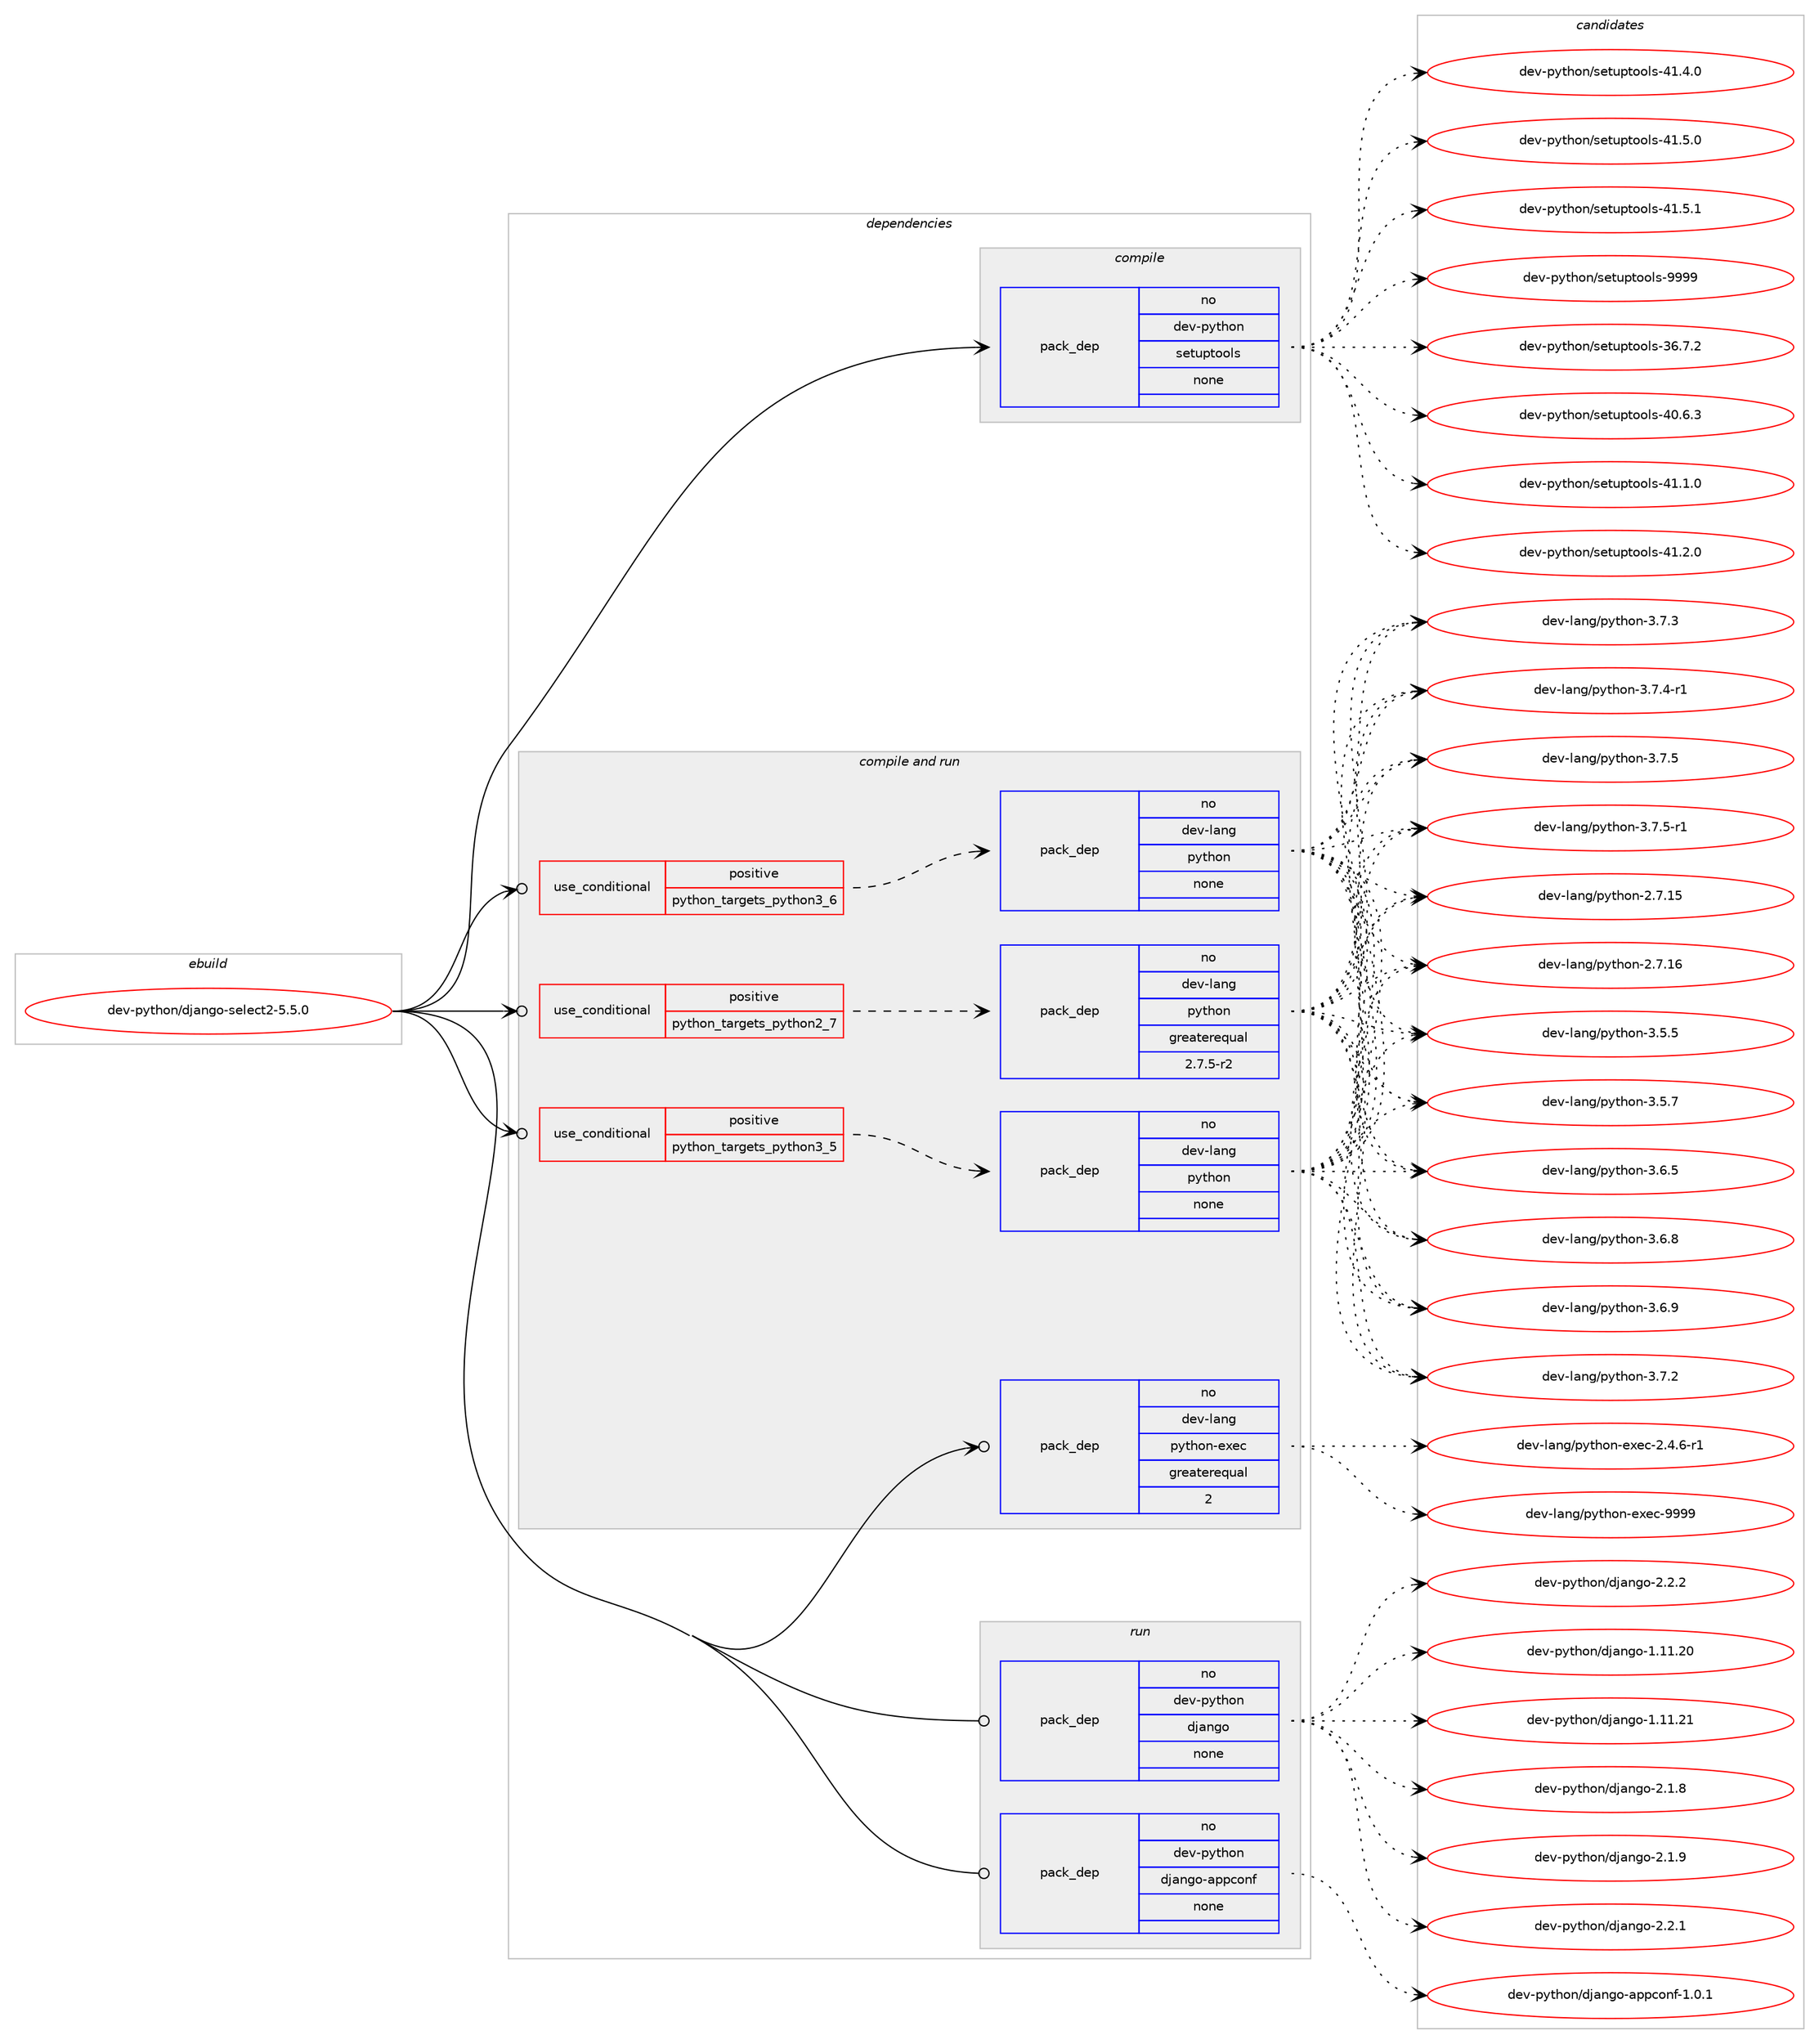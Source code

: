 digraph prolog {

# *************
# Graph options
# *************

newrank=true;
concentrate=true;
compound=true;
graph [rankdir=LR,fontname=Helvetica,fontsize=10,ranksep=1.5];#, ranksep=2.5, nodesep=0.2];
edge  [arrowhead=vee];
node  [fontname=Helvetica,fontsize=10];

# **********
# The ebuild
# **********

subgraph cluster_leftcol {
color=gray;
rank=same;
label=<<i>ebuild</i>>;
id [label="dev-python/django-select2-5.5.0", color=red, width=4, href="../dev-python/django-select2-5.5.0.svg"];
}

# ****************
# The dependencies
# ****************

subgraph cluster_midcol {
color=gray;
label=<<i>dependencies</i>>;
subgraph cluster_compile {
fillcolor="#eeeeee";
style=filled;
label=<<i>compile</i>>;
subgraph pack451714 {
dependency602097 [label=<<TABLE BORDER="0" CELLBORDER="1" CELLSPACING="0" CELLPADDING="4" WIDTH="220"><TR><TD ROWSPAN="6" CELLPADDING="30">pack_dep</TD></TR><TR><TD WIDTH="110">no</TD></TR><TR><TD>dev-python</TD></TR><TR><TD>setuptools</TD></TR><TR><TD>none</TD></TR><TR><TD></TD></TR></TABLE>>, shape=none, color=blue];
}
id:e -> dependency602097:w [weight=20,style="solid",arrowhead="vee"];
}
subgraph cluster_compileandrun {
fillcolor="#eeeeee";
style=filled;
label=<<i>compile and run</i>>;
subgraph cond138589 {
dependency602098 [label=<<TABLE BORDER="0" CELLBORDER="1" CELLSPACING="0" CELLPADDING="4"><TR><TD ROWSPAN="3" CELLPADDING="10">use_conditional</TD></TR><TR><TD>positive</TD></TR><TR><TD>python_targets_python2_7</TD></TR></TABLE>>, shape=none, color=red];
subgraph pack451715 {
dependency602099 [label=<<TABLE BORDER="0" CELLBORDER="1" CELLSPACING="0" CELLPADDING="4" WIDTH="220"><TR><TD ROWSPAN="6" CELLPADDING="30">pack_dep</TD></TR><TR><TD WIDTH="110">no</TD></TR><TR><TD>dev-lang</TD></TR><TR><TD>python</TD></TR><TR><TD>greaterequal</TD></TR><TR><TD>2.7.5-r2</TD></TR></TABLE>>, shape=none, color=blue];
}
dependency602098:e -> dependency602099:w [weight=20,style="dashed",arrowhead="vee"];
}
id:e -> dependency602098:w [weight=20,style="solid",arrowhead="odotvee"];
subgraph cond138590 {
dependency602100 [label=<<TABLE BORDER="0" CELLBORDER="1" CELLSPACING="0" CELLPADDING="4"><TR><TD ROWSPAN="3" CELLPADDING="10">use_conditional</TD></TR><TR><TD>positive</TD></TR><TR><TD>python_targets_python3_5</TD></TR></TABLE>>, shape=none, color=red];
subgraph pack451716 {
dependency602101 [label=<<TABLE BORDER="0" CELLBORDER="1" CELLSPACING="0" CELLPADDING="4" WIDTH="220"><TR><TD ROWSPAN="6" CELLPADDING="30">pack_dep</TD></TR><TR><TD WIDTH="110">no</TD></TR><TR><TD>dev-lang</TD></TR><TR><TD>python</TD></TR><TR><TD>none</TD></TR><TR><TD></TD></TR></TABLE>>, shape=none, color=blue];
}
dependency602100:e -> dependency602101:w [weight=20,style="dashed",arrowhead="vee"];
}
id:e -> dependency602100:w [weight=20,style="solid",arrowhead="odotvee"];
subgraph cond138591 {
dependency602102 [label=<<TABLE BORDER="0" CELLBORDER="1" CELLSPACING="0" CELLPADDING="4"><TR><TD ROWSPAN="3" CELLPADDING="10">use_conditional</TD></TR><TR><TD>positive</TD></TR><TR><TD>python_targets_python3_6</TD></TR></TABLE>>, shape=none, color=red];
subgraph pack451717 {
dependency602103 [label=<<TABLE BORDER="0" CELLBORDER="1" CELLSPACING="0" CELLPADDING="4" WIDTH="220"><TR><TD ROWSPAN="6" CELLPADDING="30">pack_dep</TD></TR><TR><TD WIDTH="110">no</TD></TR><TR><TD>dev-lang</TD></TR><TR><TD>python</TD></TR><TR><TD>none</TD></TR><TR><TD></TD></TR></TABLE>>, shape=none, color=blue];
}
dependency602102:e -> dependency602103:w [weight=20,style="dashed",arrowhead="vee"];
}
id:e -> dependency602102:w [weight=20,style="solid",arrowhead="odotvee"];
subgraph pack451718 {
dependency602104 [label=<<TABLE BORDER="0" CELLBORDER="1" CELLSPACING="0" CELLPADDING="4" WIDTH="220"><TR><TD ROWSPAN="6" CELLPADDING="30">pack_dep</TD></TR><TR><TD WIDTH="110">no</TD></TR><TR><TD>dev-lang</TD></TR><TR><TD>python-exec</TD></TR><TR><TD>greaterequal</TD></TR><TR><TD>2</TD></TR></TABLE>>, shape=none, color=blue];
}
id:e -> dependency602104:w [weight=20,style="solid",arrowhead="odotvee"];
}
subgraph cluster_run {
fillcolor="#eeeeee";
style=filled;
label=<<i>run</i>>;
subgraph pack451719 {
dependency602105 [label=<<TABLE BORDER="0" CELLBORDER="1" CELLSPACING="0" CELLPADDING="4" WIDTH="220"><TR><TD ROWSPAN="6" CELLPADDING="30">pack_dep</TD></TR><TR><TD WIDTH="110">no</TD></TR><TR><TD>dev-python</TD></TR><TR><TD>django</TD></TR><TR><TD>none</TD></TR><TR><TD></TD></TR></TABLE>>, shape=none, color=blue];
}
id:e -> dependency602105:w [weight=20,style="solid",arrowhead="odot"];
subgraph pack451720 {
dependency602106 [label=<<TABLE BORDER="0" CELLBORDER="1" CELLSPACING="0" CELLPADDING="4" WIDTH="220"><TR><TD ROWSPAN="6" CELLPADDING="30">pack_dep</TD></TR><TR><TD WIDTH="110">no</TD></TR><TR><TD>dev-python</TD></TR><TR><TD>django-appconf</TD></TR><TR><TD>none</TD></TR><TR><TD></TD></TR></TABLE>>, shape=none, color=blue];
}
id:e -> dependency602106:w [weight=20,style="solid",arrowhead="odot"];
}
}

# **************
# The candidates
# **************

subgraph cluster_choices {
rank=same;
color=gray;
label=<<i>candidates</i>>;

subgraph choice451714 {
color=black;
nodesep=1;
choice100101118451121211161041111104711510111611711211611111110811545515446554650 [label="dev-python/setuptools-36.7.2", color=red, width=4,href="../dev-python/setuptools-36.7.2.svg"];
choice100101118451121211161041111104711510111611711211611111110811545524846544651 [label="dev-python/setuptools-40.6.3", color=red, width=4,href="../dev-python/setuptools-40.6.3.svg"];
choice100101118451121211161041111104711510111611711211611111110811545524946494648 [label="dev-python/setuptools-41.1.0", color=red, width=4,href="../dev-python/setuptools-41.1.0.svg"];
choice100101118451121211161041111104711510111611711211611111110811545524946504648 [label="dev-python/setuptools-41.2.0", color=red, width=4,href="../dev-python/setuptools-41.2.0.svg"];
choice100101118451121211161041111104711510111611711211611111110811545524946524648 [label="dev-python/setuptools-41.4.0", color=red, width=4,href="../dev-python/setuptools-41.4.0.svg"];
choice100101118451121211161041111104711510111611711211611111110811545524946534648 [label="dev-python/setuptools-41.5.0", color=red, width=4,href="../dev-python/setuptools-41.5.0.svg"];
choice100101118451121211161041111104711510111611711211611111110811545524946534649 [label="dev-python/setuptools-41.5.1", color=red, width=4,href="../dev-python/setuptools-41.5.1.svg"];
choice10010111845112121116104111110471151011161171121161111111081154557575757 [label="dev-python/setuptools-9999", color=red, width=4,href="../dev-python/setuptools-9999.svg"];
dependency602097:e -> choice100101118451121211161041111104711510111611711211611111110811545515446554650:w [style=dotted,weight="100"];
dependency602097:e -> choice100101118451121211161041111104711510111611711211611111110811545524846544651:w [style=dotted,weight="100"];
dependency602097:e -> choice100101118451121211161041111104711510111611711211611111110811545524946494648:w [style=dotted,weight="100"];
dependency602097:e -> choice100101118451121211161041111104711510111611711211611111110811545524946504648:w [style=dotted,weight="100"];
dependency602097:e -> choice100101118451121211161041111104711510111611711211611111110811545524946524648:w [style=dotted,weight="100"];
dependency602097:e -> choice100101118451121211161041111104711510111611711211611111110811545524946534648:w [style=dotted,weight="100"];
dependency602097:e -> choice100101118451121211161041111104711510111611711211611111110811545524946534649:w [style=dotted,weight="100"];
dependency602097:e -> choice10010111845112121116104111110471151011161171121161111111081154557575757:w [style=dotted,weight="100"];
}
subgraph choice451715 {
color=black;
nodesep=1;
choice10010111845108971101034711212111610411111045504655464953 [label="dev-lang/python-2.7.15", color=red, width=4,href="../dev-lang/python-2.7.15.svg"];
choice10010111845108971101034711212111610411111045504655464954 [label="dev-lang/python-2.7.16", color=red, width=4,href="../dev-lang/python-2.7.16.svg"];
choice100101118451089711010347112121116104111110455146534653 [label="dev-lang/python-3.5.5", color=red, width=4,href="../dev-lang/python-3.5.5.svg"];
choice100101118451089711010347112121116104111110455146534655 [label="dev-lang/python-3.5.7", color=red, width=4,href="../dev-lang/python-3.5.7.svg"];
choice100101118451089711010347112121116104111110455146544653 [label="dev-lang/python-3.6.5", color=red, width=4,href="../dev-lang/python-3.6.5.svg"];
choice100101118451089711010347112121116104111110455146544656 [label="dev-lang/python-3.6.8", color=red, width=4,href="../dev-lang/python-3.6.8.svg"];
choice100101118451089711010347112121116104111110455146544657 [label="dev-lang/python-3.6.9", color=red, width=4,href="../dev-lang/python-3.6.9.svg"];
choice100101118451089711010347112121116104111110455146554650 [label="dev-lang/python-3.7.2", color=red, width=4,href="../dev-lang/python-3.7.2.svg"];
choice100101118451089711010347112121116104111110455146554651 [label="dev-lang/python-3.7.3", color=red, width=4,href="../dev-lang/python-3.7.3.svg"];
choice1001011184510897110103471121211161041111104551465546524511449 [label="dev-lang/python-3.7.4-r1", color=red, width=4,href="../dev-lang/python-3.7.4-r1.svg"];
choice100101118451089711010347112121116104111110455146554653 [label="dev-lang/python-3.7.5", color=red, width=4,href="../dev-lang/python-3.7.5.svg"];
choice1001011184510897110103471121211161041111104551465546534511449 [label="dev-lang/python-3.7.5-r1", color=red, width=4,href="../dev-lang/python-3.7.5-r1.svg"];
dependency602099:e -> choice10010111845108971101034711212111610411111045504655464953:w [style=dotted,weight="100"];
dependency602099:e -> choice10010111845108971101034711212111610411111045504655464954:w [style=dotted,weight="100"];
dependency602099:e -> choice100101118451089711010347112121116104111110455146534653:w [style=dotted,weight="100"];
dependency602099:e -> choice100101118451089711010347112121116104111110455146534655:w [style=dotted,weight="100"];
dependency602099:e -> choice100101118451089711010347112121116104111110455146544653:w [style=dotted,weight="100"];
dependency602099:e -> choice100101118451089711010347112121116104111110455146544656:w [style=dotted,weight="100"];
dependency602099:e -> choice100101118451089711010347112121116104111110455146544657:w [style=dotted,weight="100"];
dependency602099:e -> choice100101118451089711010347112121116104111110455146554650:w [style=dotted,weight="100"];
dependency602099:e -> choice100101118451089711010347112121116104111110455146554651:w [style=dotted,weight="100"];
dependency602099:e -> choice1001011184510897110103471121211161041111104551465546524511449:w [style=dotted,weight="100"];
dependency602099:e -> choice100101118451089711010347112121116104111110455146554653:w [style=dotted,weight="100"];
dependency602099:e -> choice1001011184510897110103471121211161041111104551465546534511449:w [style=dotted,weight="100"];
}
subgraph choice451716 {
color=black;
nodesep=1;
choice10010111845108971101034711212111610411111045504655464953 [label="dev-lang/python-2.7.15", color=red, width=4,href="../dev-lang/python-2.7.15.svg"];
choice10010111845108971101034711212111610411111045504655464954 [label="dev-lang/python-2.7.16", color=red, width=4,href="../dev-lang/python-2.7.16.svg"];
choice100101118451089711010347112121116104111110455146534653 [label="dev-lang/python-3.5.5", color=red, width=4,href="../dev-lang/python-3.5.5.svg"];
choice100101118451089711010347112121116104111110455146534655 [label="dev-lang/python-3.5.7", color=red, width=4,href="../dev-lang/python-3.5.7.svg"];
choice100101118451089711010347112121116104111110455146544653 [label="dev-lang/python-3.6.5", color=red, width=4,href="../dev-lang/python-3.6.5.svg"];
choice100101118451089711010347112121116104111110455146544656 [label="dev-lang/python-3.6.8", color=red, width=4,href="../dev-lang/python-3.6.8.svg"];
choice100101118451089711010347112121116104111110455146544657 [label="dev-lang/python-3.6.9", color=red, width=4,href="../dev-lang/python-3.6.9.svg"];
choice100101118451089711010347112121116104111110455146554650 [label="dev-lang/python-3.7.2", color=red, width=4,href="../dev-lang/python-3.7.2.svg"];
choice100101118451089711010347112121116104111110455146554651 [label="dev-lang/python-3.7.3", color=red, width=4,href="../dev-lang/python-3.7.3.svg"];
choice1001011184510897110103471121211161041111104551465546524511449 [label="dev-lang/python-3.7.4-r1", color=red, width=4,href="../dev-lang/python-3.7.4-r1.svg"];
choice100101118451089711010347112121116104111110455146554653 [label="dev-lang/python-3.7.5", color=red, width=4,href="../dev-lang/python-3.7.5.svg"];
choice1001011184510897110103471121211161041111104551465546534511449 [label="dev-lang/python-3.7.5-r1", color=red, width=4,href="../dev-lang/python-3.7.5-r1.svg"];
dependency602101:e -> choice10010111845108971101034711212111610411111045504655464953:w [style=dotted,weight="100"];
dependency602101:e -> choice10010111845108971101034711212111610411111045504655464954:w [style=dotted,weight="100"];
dependency602101:e -> choice100101118451089711010347112121116104111110455146534653:w [style=dotted,weight="100"];
dependency602101:e -> choice100101118451089711010347112121116104111110455146534655:w [style=dotted,weight="100"];
dependency602101:e -> choice100101118451089711010347112121116104111110455146544653:w [style=dotted,weight="100"];
dependency602101:e -> choice100101118451089711010347112121116104111110455146544656:w [style=dotted,weight="100"];
dependency602101:e -> choice100101118451089711010347112121116104111110455146544657:w [style=dotted,weight="100"];
dependency602101:e -> choice100101118451089711010347112121116104111110455146554650:w [style=dotted,weight="100"];
dependency602101:e -> choice100101118451089711010347112121116104111110455146554651:w [style=dotted,weight="100"];
dependency602101:e -> choice1001011184510897110103471121211161041111104551465546524511449:w [style=dotted,weight="100"];
dependency602101:e -> choice100101118451089711010347112121116104111110455146554653:w [style=dotted,weight="100"];
dependency602101:e -> choice1001011184510897110103471121211161041111104551465546534511449:w [style=dotted,weight="100"];
}
subgraph choice451717 {
color=black;
nodesep=1;
choice10010111845108971101034711212111610411111045504655464953 [label="dev-lang/python-2.7.15", color=red, width=4,href="../dev-lang/python-2.7.15.svg"];
choice10010111845108971101034711212111610411111045504655464954 [label="dev-lang/python-2.7.16", color=red, width=4,href="../dev-lang/python-2.7.16.svg"];
choice100101118451089711010347112121116104111110455146534653 [label="dev-lang/python-3.5.5", color=red, width=4,href="../dev-lang/python-3.5.5.svg"];
choice100101118451089711010347112121116104111110455146534655 [label="dev-lang/python-3.5.7", color=red, width=4,href="../dev-lang/python-3.5.7.svg"];
choice100101118451089711010347112121116104111110455146544653 [label="dev-lang/python-3.6.5", color=red, width=4,href="../dev-lang/python-3.6.5.svg"];
choice100101118451089711010347112121116104111110455146544656 [label="dev-lang/python-3.6.8", color=red, width=4,href="../dev-lang/python-3.6.8.svg"];
choice100101118451089711010347112121116104111110455146544657 [label="dev-lang/python-3.6.9", color=red, width=4,href="../dev-lang/python-3.6.9.svg"];
choice100101118451089711010347112121116104111110455146554650 [label="dev-lang/python-3.7.2", color=red, width=4,href="../dev-lang/python-3.7.2.svg"];
choice100101118451089711010347112121116104111110455146554651 [label="dev-lang/python-3.7.3", color=red, width=4,href="../dev-lang/python-3.7.3.svg"];
choice1001011184510897110103471121211161041111104551465546524511449 [label="dev-lang/python-3.7.4-r1", color=red, width=4,href="../dev-lang/python-3.7.4-r1.svg"];
choice100101118451089711010347112121116104111110455146554653 [label="dev-lang/python-3.7.5", color=red, width=4,href="../dev-lang/python-3.7.5.svg"];
choice1001011184510897110103471121211161041111104551465546534511449 [label="dev-lang/python-3.7.5-r1", color=red, width=4,href="../dev-lang/python-3.7.5-r1.svg"];
dependency602103:e -> choice10010111845108971101034711212111610411111045504655464953:w [style=dotted,weight="100"];
dependency602103:e -> choice10010111845108971101034711212111610411111045504655464954:w [style=dotted,weight="100"];
dependency602103:e -> choice100101118451089711010347112121116104111110455146534653:w [style=dotted,weight="100"];
dependency602103:e -> choice100101118451089711010347112121116104111110455146534655:w [style=dotted,weight="100"];
dependency602103:e -> choice100101118451089711010347112121116104111110455146544653:w [style=dotted,weight="100"];
dependency602103:e -> choice100101118451089711010347112121116104111110455146544656:w [style=dotted,weight="100"];
dependency602103:e -> choice100101118451089711010347112121116104111110455146544657:w [style=dotted,weight="100"];
dependency602103:e -> choice100101118451089711010347112121116104111110455146554650:w [style=dotted,weight="100"];
dependency602103:e -> choice100101118451089711010347112121116104111110455146554651:w [style=dotted,weight="100"];
dependency602103:e -> choice1001011184510897110103471121211161041111104551465546524511449:w [style=dotted,weight="100"];
dependency602103:e -> choice100101118451089711010347112121116104111110455146554653:w [style=dotted,weight="100"];
dependency602103:e -> choice1001011184510897110103471121211161041111104551465546534511449:w [style=dotted,weight="100"];
}
subgraph choice451718 {
color=black;
nodesep=1;
choice10010111845108971101034711212111610411111045101120101994550465246544511449 [label="dev-lang/python-exec-2.4.6-r1", color=red, width=4,href="../dev-lang/python-exec-2.4.6-r1.svg"];
choice10010111845108971101034711212111610411111045101120101994557575757 [label="dev-lang/python-exec-9999", color=red, width=4,href="../dev-lang/python-exec-9999.svg"];
dependency602104:e -> choice10010111845108971101034711212111610411111045101120101994550465246544511449:w [style=dotted,weight="100"];
dependency602104:e -> choice10010111845108971101034711212111610411111045101120101994557575757:w [style=dotted,weight="100"];
}
subgraph choice451719 {
color=black;
nodesep=1;
choice1001011184511212111610411111047100106971101031114549464949465048 [label="dev-python/django-1.11.20", color=red, width=4,href="../dev-python/django-1.11.20.svg"];
choice1001011184511212111610411111047100106971101031114549464949465049 [label="dev-python/django-1.11.21", color=red, width=4,href="../dev-python/django-1.11.21.svg"];
choice100101118451121211161041111104710010697110103111455046494656 [label="dev-python/django-2.1.8", color=red, width=4,href="../dev-python/django-2.1.8.svg"];
choice100101118451121211161041111104710010697110103111455046494657 [label="dev-python/django-2.1.9", color=red, width=4,href="../dev-python/django-2.1.9.svg"];
choice100101118451121211161041111104710010697110103111455046504649 [label="dev-python/django-2.2.1", color=red, width=4,href="../dev-python/django-2.2.1.svg"];
choice100101118451121211161041111104710010697110103111455046504650 [label="dev-python/django-2.2.2", color=red, width=4,href="../dev-python/django-2.2.2.svg"];
dependency602105:e -> choice1001011184511212111610411111047100106971101031114549464949465048:w [style=dotted,weight="100"];
dependency602105:e -> choice1001011184511212111610411111047100106971101031114549464949465049:w [style=dotted,weight="100"];
dependency602105:e -> choice100101118451121211161041111104710010697110103111455046494656:w [style=dotted,weight="100"];
dependency602105:e -> choice100101118451121211161041111104710010697110103111455046494657:w [style=dotted,weight="100"];
dependency602105:e -> choice100101118451121211161041111104710010697110103111455046504649:w [style=dotted,weight="100"];
dependency602105:e -> choice100101118451121211161041111104710010697110103111455046504650:w [style=dotted,weight="100"];
}
subgraph choice451720 {
color=black;
nodesep=1;
choice100101118451121211161041111104710010697110103111459711211299111110102454946484649 [label="dev-python/django-appconf-1.0.1", color=red, width=4,href="../dev-python/django-appconf-1.0.1.svg"];
dependency602106:e -> choice100101118451121211161041111104710010697110103111459711211299111110102454946484649:w [style=dotted,weight="100"];
}
}

}
